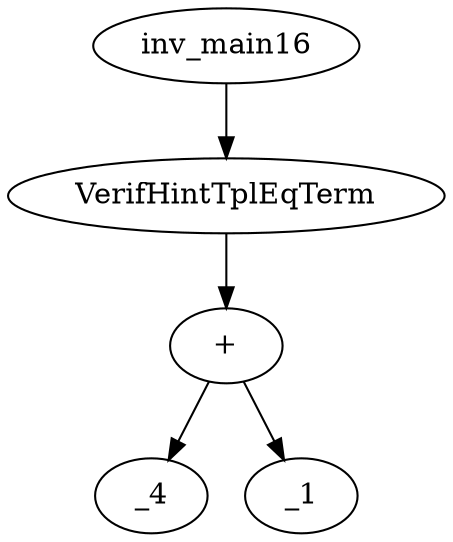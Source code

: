 digraph dag {
0 [label="inv_main16"];
1 [label="VerifHintTplEqTerm"];
2 [label="+"];
3 [label="_4"];
4 [label="_1"];
0->1
1->2
2->4
2 -> 3
}
